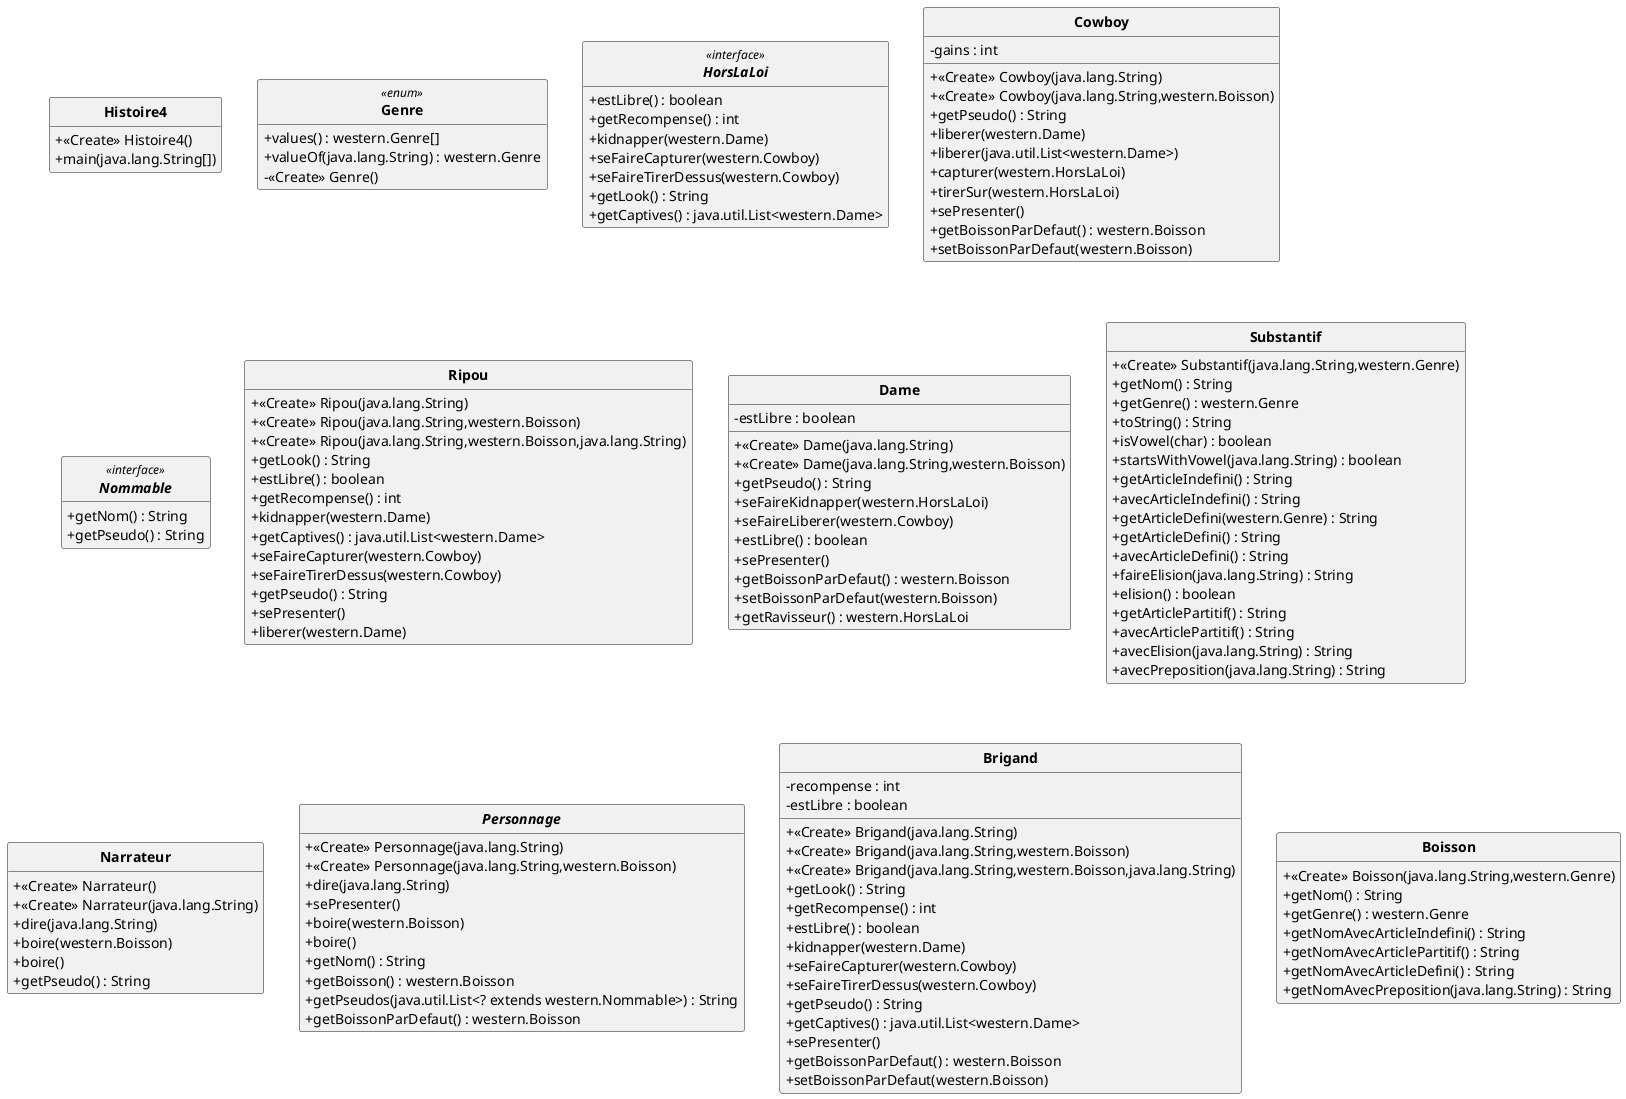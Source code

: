 @startuml
'https://plantuml.com/class-diagram 
 skinparam classAttributeIconSize 0 
skinparam classFontStyle Bold
skinparam style strictuml
hide empty members
class Histoire4{ 
+ <<Create>> Histoire4()
+ main(java.lang.String[])

 } 
enum Genre <<enum>> { 
+ values() : western.Genre[]
+ valueOf(java.lang.String) : western.Genre
- <<Create>> Genre()

 } 
interface HorsLaLoi <<interface>> { 
+ estLibre() : boolean
+ getRecompense() : int
+ kidnapper(western.Dame)
+ seFaireCapturer(western.Cowboy)
+ seFaireTirerDessus(western.Cowboy)
+ getLook() : String 
+ getCaptives() : java.util.List<western.Dame>

 } 
class Cowboy{ 
- gains : int
+ <<Create>> Cowboy(java.lang.String)
+ <<Create>> Cowboy(java.lang.String,western.Boisson)
+ getPseudo() : String 
+ liberer(western.Dame)
+ liberer(java.util.List<western.Dame>)
+ capturer(western.HorsLaLoi)
+ tirerSur(western.HorsLaLoi)
+ sePresenter()
+ getBoissonParDefaut() : western.Boisson
+ setBoissonParDefaut(western.Boisson)

 } 
interface Nommable <<interface>> { 
+ getNom() : String 
+ getPseudo() : String 

 } 
class Ripou{ 
+ <<Create>> Ripou(java.lang.String)
+ <<Create>> Ripou(java.lang.String,western.Boisson)
+ <<Create>> Ripou(java.lang.String,western.Boisson,java.lang.String)
+ getLook() : String 
+ estLibre() : boolean
+ getRecompense() : int
+ kidnapper(western.Dame)
+ getCaptives() : java.util.List<western.Dame>
+ seFaireCapturer(western.Cowboy)
+ seFaireTirerDessus(western.Cowboy)
+ getPseudo() : String 
+ sePresenter()
+ liberer(western.Dame)

 } 
class Dame{ 
- estLibre : boolean
+ <<Create>> Dame(java.lang.String)
+ <<Create>> Dame(java.lang.String,western.Boisson)
+ getPseudo() : String 
+ seFaireKidnapper(western.HorsLaLoi)
+ seFaireLiberer(western.Cowboy)
+ estLibre() : boolean
+ sePresenter()
+ getBoissonParDefaut() : western.Boisson
+ setBoissonParDefaut(western.Boisson)
+ getRavisseur() : western.HorsLaLoi

 } 
class Substantif{ 
+ <<Create>> Substantif(java.lang.String,western.Genre)
+ getNom() : String 
+ getGenre() : western.Genre
+ toString() : String 
+ isVowel(char) : boolean
+ startsWithVowel(java.lang.String) : boolean
+ getArticleIndefini() : String 
+ avecArticleIndefini() : String 
+ getArticleDefini(western.Genre) : String 
+ getArticleDefini() : String 
+ avecArticleDefini() : String 
+ faireElision(java.lang.String) : String 
+ elision() : boolean
+ getArticlePartitif() : String 
+ avecArticlePartitif() : String 
+ avecElision(java.lang.String) : String 
+ avecPreposition(java.lang.String) : String 

 } 
class Narrateur{ 
+ <<Create>> Narrateur()
+ <<Create>> Narrateur(java.lang.String)
+ dire(java.lang.String)
+ boire(western.Boisson)
+ boire()
+ getPseudo() : String 

 } 
abstract class Personnage{ 
+ <<Create>> Personnage(java.lang.String)
+ <<Create>> Personnage(java.lang.String,western.Boisson)
+ dire(java.lang.String)
+ sePresenter()
+ boire(western.Boisson)
+ boire()
+ getNom() : String 
+ getBoisson() : western.Boisson
+ getPseudos(java.util.List<? extends western.Nommable>) : String 
+ getBoissonParDefaut() : western.Boisson

 } 
class Brigand{ 
- recompense : int
- estLibre : boolean
+ <<Create>> Brigand(java.lang.String)
+ <<Create>> Brigand(java.lang.String,western.Boisson)
+ <<Create>> Brigand(java.lang.String,western.Boisson,java.lang.String)
+ getLook() : String 
+ getRecompense() : int
+ estLibre() : boolean
+ kidnapper(western.Dame)
+ seFaireCapturer(western.Cowboy)
+ seFaireTirerDessus(western.Cowboy)
+ getPseudo() : String 
+ getCaptives() : java.util.List<western.Dame>
+ sePresenter()
+ getBoissonParDefaut() : western.Boisson
+ setBoissonParDefaut(western.Boisson)

 } 
class Boisson{ 
+ <<Create>> Boisson(java.lang.String,western.Genre)
+ getNom() : String 
+ getGenre() : western.Genre
+ getNomAvecArticleIndefini() : String 
+ getNomAvecArticlePartitif() : String 
+ getNomAvecArticleDefini() : String 
+ getNomAvecPreposition(java.lang.String) : String 

 } 
@enduml
